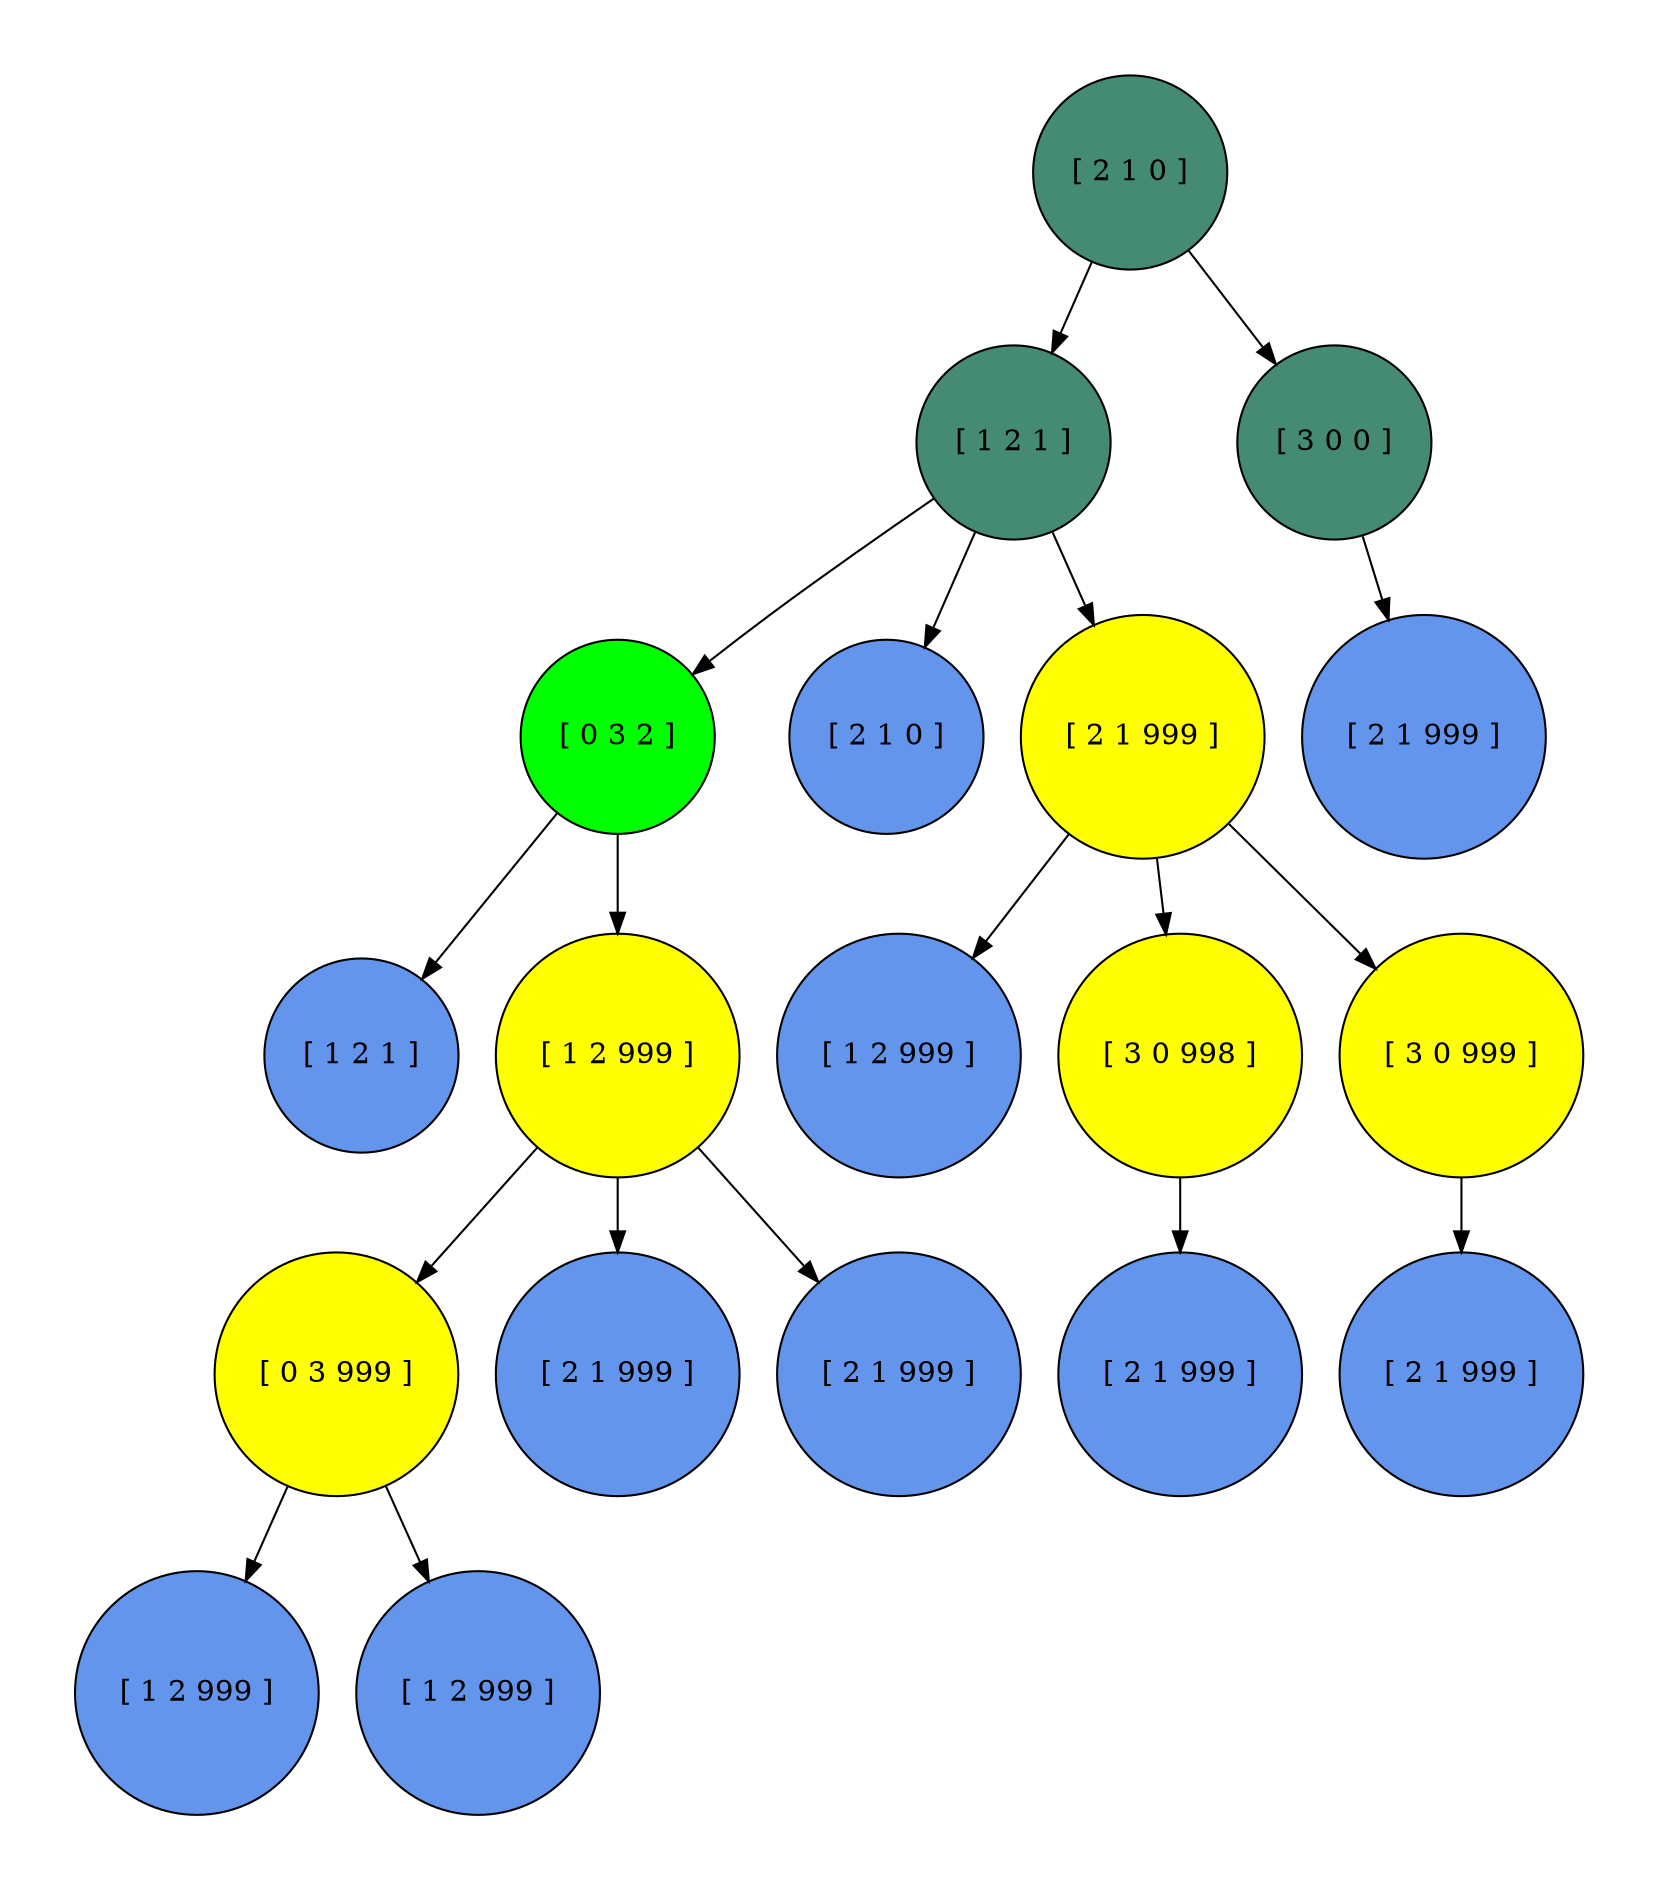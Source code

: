 digraph teste3_rdp_tree_reachable_tree {
	graph [pad="0.5,0.5"]
	node [fillcolor=aquamarine4 shape=circle style=filled]
		1 [label="[ 2 1 0 ]"]
		2 [label="[ 1 2 1 ]"]
		4 [label="[ 0 3 2 ]" fillcolor=green]
		8 [label="[ 1 2 1 ]" fillcolor=cornflowerblue]
		9 [label="[ 1 2 999 ]" fillcolor=yellow]
		13 [label="[ 0 3 999 ]" fillcolor=yellow]
		18 [label="[ 1 2 999 ]" fillcolor=cornflowerblue]
		19 [label="[ 1 2 999 ]" fillcolor=cornflowerblue]
		14 [label="[ 2 1 999 ]" fillcolor=cornflowerblue]
		15 [label="[ 2 1 999 ]" fillcolor=cornflowerblue]
		5 [label="[ 2 1 0 ]" fillcolor=cornflowerblue]
		6 [label="[ 2 1 999 ]" fillcolor=yellow]
		10 [label="[ 1 2 999 ]" fillcolor=cornflowerblue]
		11 [label="[ 3 0 998 ]" fillcolor=yellow]
		16 [label="[ 2 1 999 ]" fillcolor=cornflowerblue]
		12 [label="[ 3 0 999 ]" fillcolor=yellow]
		17 [label="[ 2 1 999 ]" fillcolor=cornflowerblue]
		3 [label="[ 3 0 0 ]"]
		7 [label="[ 2 1 999 ]" fillcolor=cornflowerblue]
			4 -> 8
			13 -> 18
			13 -> 19
			9 -> 13
			9 -> 14
			9 -> 15
			4 -> 9
			2 -> 4
			2 -> 5
			6 -> 10
			11 -> 16
			6 -> 11
			12 -> 17
			6 -> 12
			2 -> 6
			1 -> 2
			3 -> 7
			1 -> 3
}